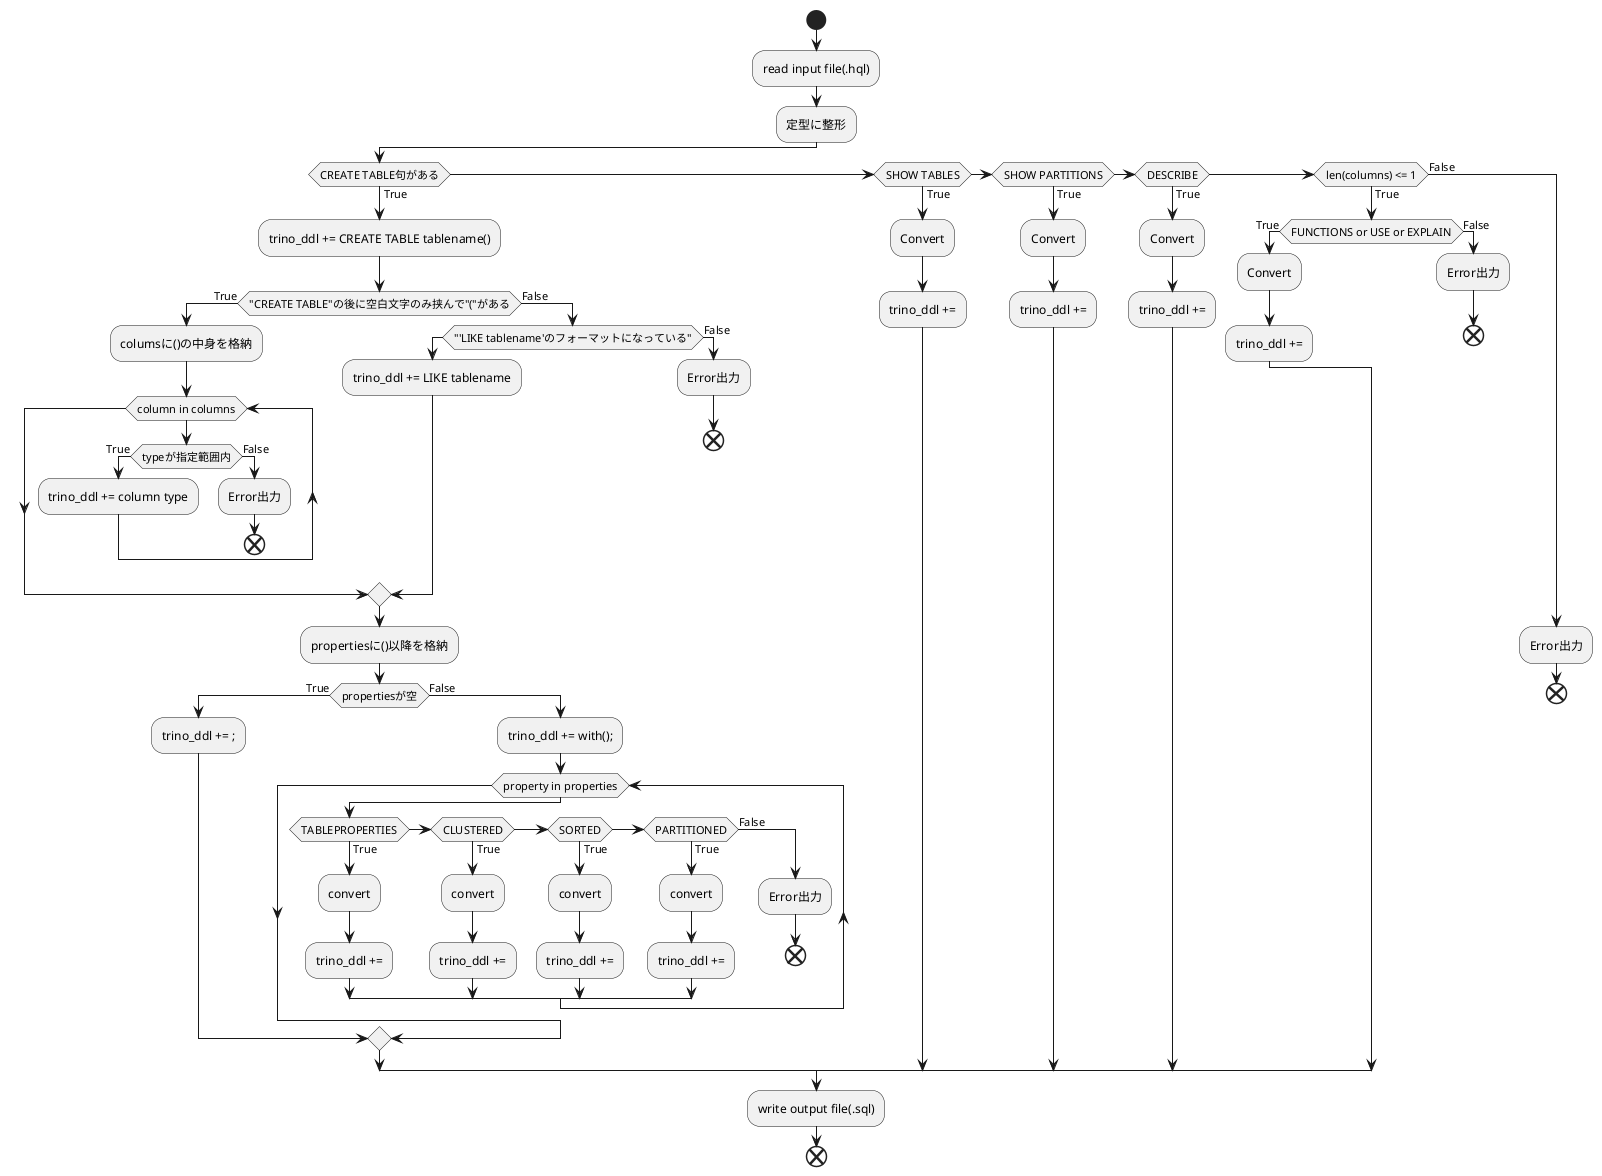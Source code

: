@startuml name
start
    :read input file(.hql);
    :定型に整形;
    if (CREATE TABLE句がある) then (True)

        :trino_ddl += CREATE TABLE tablename();
        if ("CREATE TABLE"の後に空白文字のみ挟んで"("がある) then (True)
            :columsに()の中身を格納;

            while (column in columns)

                if (typeが指定範囲内) then (True)
                    :trino_ddl += column type; 
                else (False)
                    :Error出力;
                    end
                endif  

            endwhile

        else (False)
            if ("'LIKE tablename'のフォーマットになっている")
                :trino_ddl += LIKE tablename;
            else (False)
                :Error出力;
                end
            endif
        endif

        :propertiesに()以降を格納;

        if (propertiesが空) then (True)
            :trino_ddl += ;;

        else (False)

            :trino_ddl += with();;

            while (property in properties)

                if (TABLEPROPERTIES) then (True)
                    :convert;
                    :trino_ddl +=;
                elseif (CLUSTERED) then (True)
                    :convert;
                    :trino_ddl +=;
                elseif (SORTED) then (True)
                    :convert;
                    :trino_ddl +=;
                elseif (PARTITIONED) then (True)
                    :convert;
                    :trino_ddl +=;
                else (False)
                    :Error出力;
                    end
                endif

            endwhile
        endif



    elseif (SHOW TABLES) then (True)
        :Convert;
        :trino_ddl +=;

    elseif (SHOW PARTITIONS) then (True)
        :Convert;
        :trino_ddl +=;

    elseif (DESCRIBE) then (True)
        :Convert;
        :trino_ddl +=;

    elseif (len(columns) <= 1) then (True)
        if (FUNCTIONS or USE or EXPLAIN) then (True)
            :Convert;
            :trino_ddl +=;
        else (False)
            :Error出力;
        end
        endif

    else (False)
        :Error出力;
        end

    endif

    :write output file(.sql);


end
@enduml